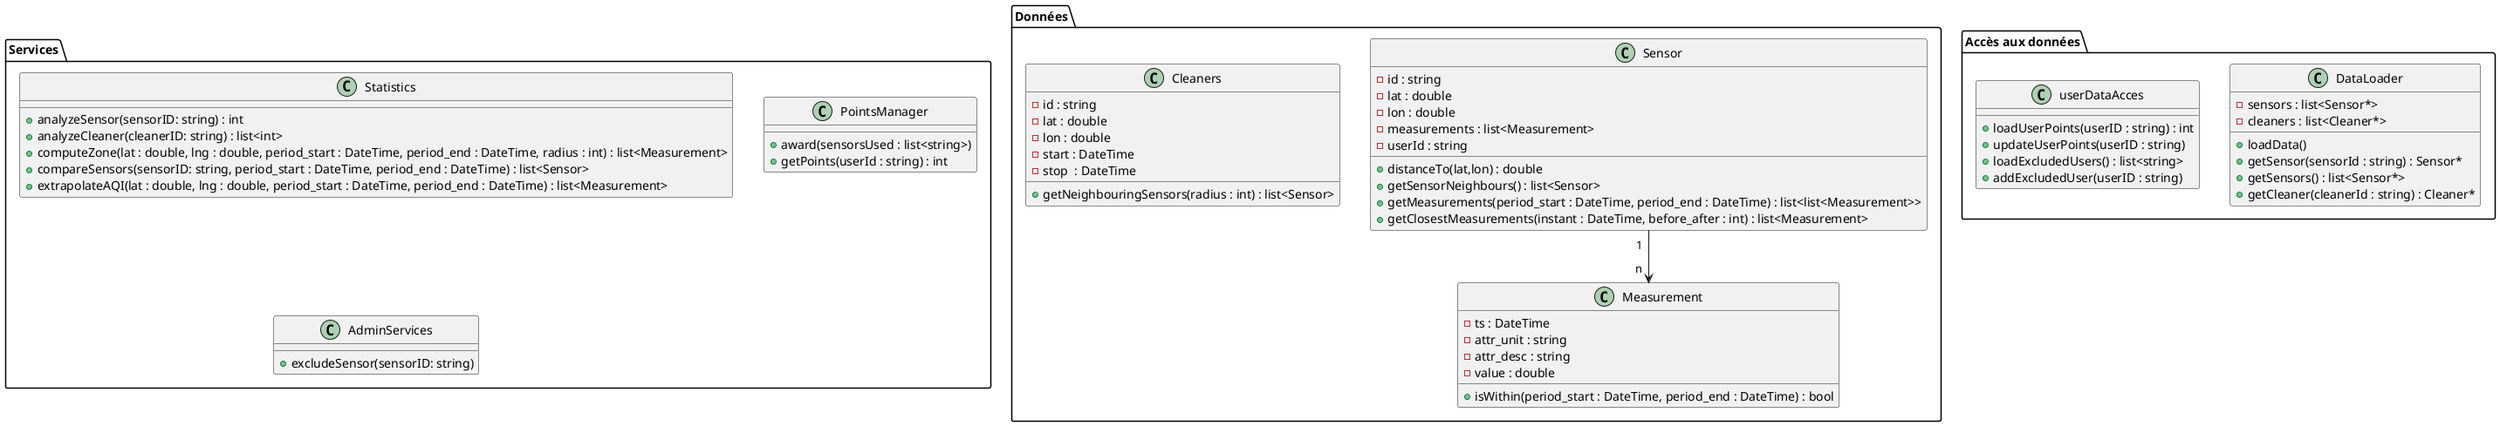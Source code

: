 @startuml MCD

package "Données" {
  class Sensor {
    - id : string
    - lat : double
    - lon : double
    - measurements : list<Measurement>
    - userId : string
    + distanceTo(lat,lon) : double
    + getSensorNeighbours() : list<Sensor>
    + getMeasurements(period_start : DateTime, period_end : DateTime) : list<list<Measurement>>
    + getClosestMeasurements(instant : DateTime, before_after : int) : list<Measurement>
  }

  class Measurement {
    - ts : DateTime
    - attr_unit : string
    - attr_desc : string
    - value : double
    + isWithin(period_start : DateTime, period_end : DateTime) : bool
  }

  class Cleaners {
    - id : string
    - lat : double
    - lon : double
    - start : DateTime
    - stop  : DateTime
    + getNeighbouringSensors(radius : int) : list<Sensor>
  }
}

package "Services" {
  class Statistics {
    + analyzeSensor(sensorID: string) : int
    + analyzeCleaner(cleanerID: string) : list<int>
    + computeZone(lat : double, lng : double, period_start : DateTime, period_end : DateTime, radius : int) : list<Measurement>
    + compareSensors(sensorID: string, period_start : DateTime, period_end : DateTime) : list<Sensor>
    + extrapolateAQI(lat : double, lng : double, period_start : DateTime, period_end : DateTime) : list<Measurement>
  }

  class PointsManager {
    + award(sensorsUsed : list<string>)
    + getPoints(userId : string) : int
  }

  class AdminServices {
    + excludeSensor(sensorID: string)
  }
}

package "Accès aux données" {
  class DataLoader {
    - sensors : list<Sensor*>
    - cleaners : list<Cleaner*>
    + loadData()
    + getSensor(sensorId : string) : Sensor*
    + getSensors() : list<Sensor*>
    + getCleaner(cleanerId : string) : Cleaner*
  }

  class userDataAcces {
    + loadUserPoints(userID : string) : int
    + updateUserPoints(userID : string)
    + loadExcludedUsers() : list<string>
    + addExcludedUser(userID : string)
  }
}

/'
package "Interface utilisateur" {
  class Console {
    ???
  }
}

package "Authentification" {
  class Authentification {
    ???
  }
}
'/

Sensor "1  " --> "n  " Measurement

@enduml